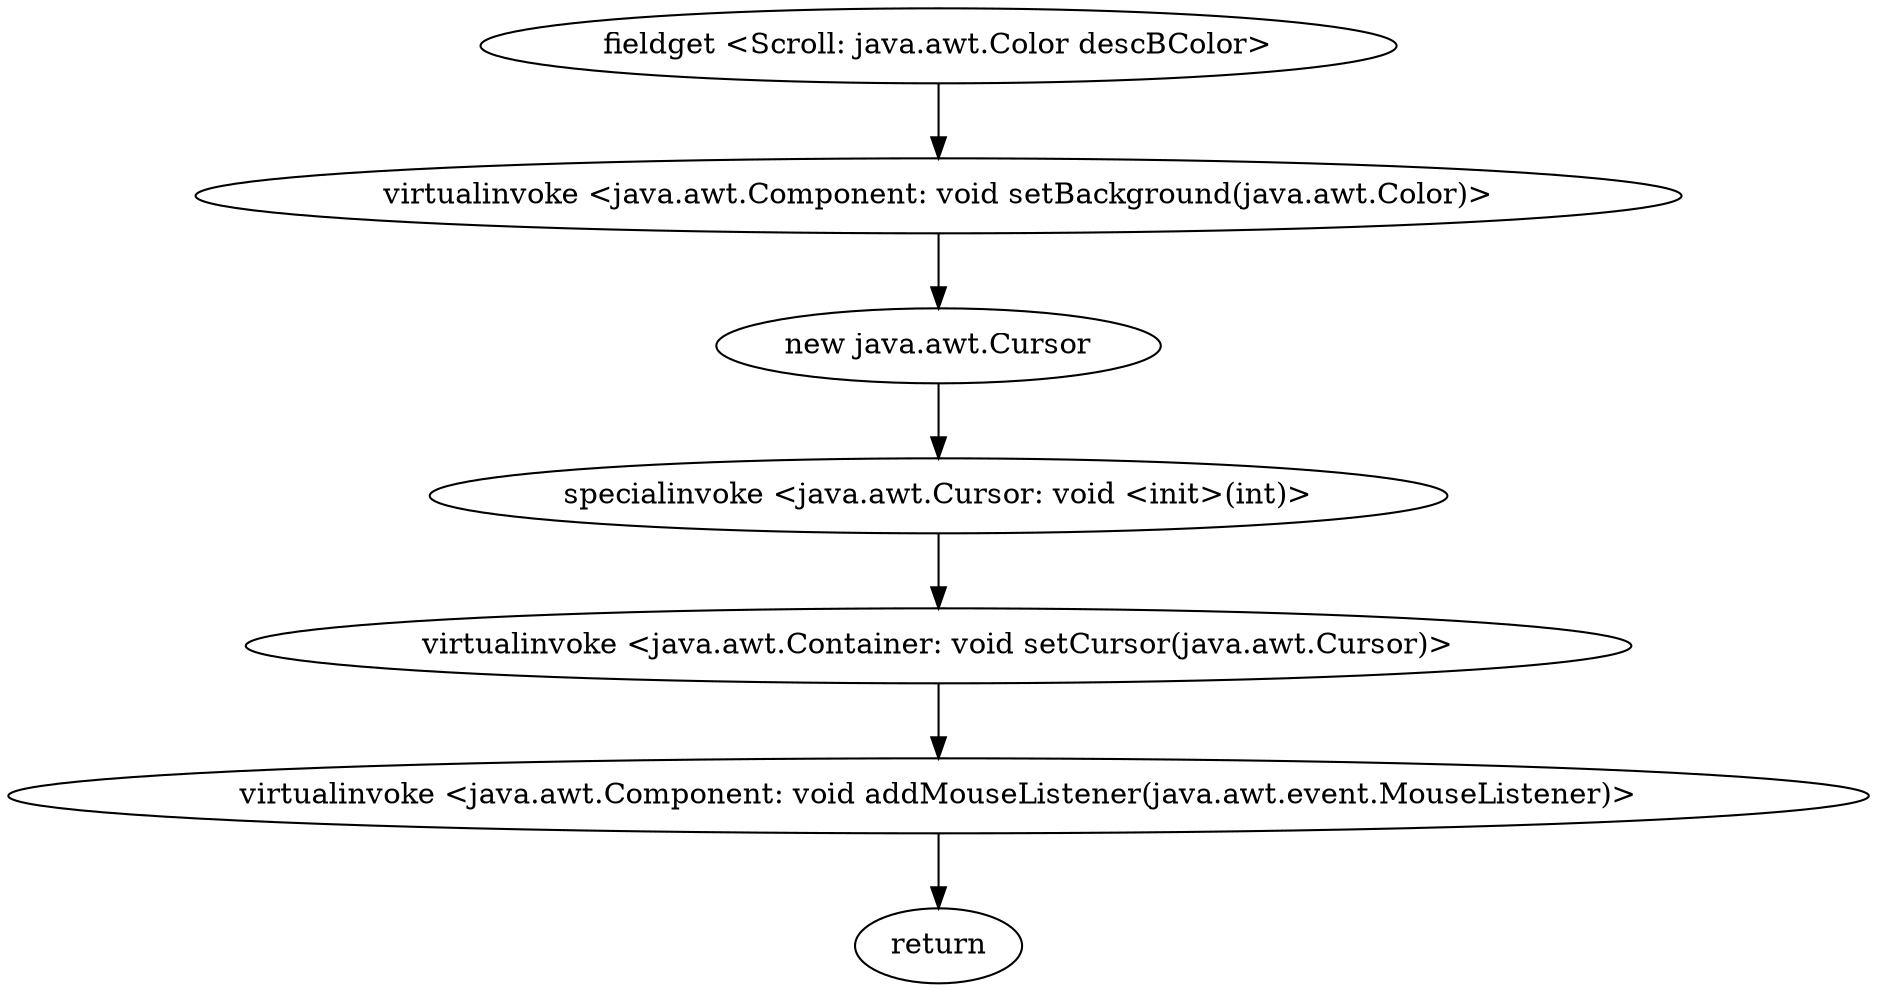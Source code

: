 digraph "" {
"fieldget <Scroll: java.awt.Color descBColor>";
 "fieldget <Scroll: java.awt.Color descBColor>"->"virtualinvoke <java.awt.Component: void setBackground(java.awt.Color)>";
 "virtualinvoke <java.awt.Component: void setBackground(java.awt.Color)>"->"new java.awt.Cursor";
 "new java.awt.Cursor"->"specialinvoke <java.awt.Cursor: void <init>(int)>";
 "specialinvoke <java.awt.Cursor: void <init>(int)>"->"virtualinvoke <java.awt.Container: void setCursor(java.awt.Cursor)>";
 "virtualinvoke <java.awt.Container: void setCursor(java.awt.Cursor)>"->"virtualinvoke <java.awt.Component: void addMouseListener(java.awt.event.MouseListener)>";
 "virtualinvoke <java.awt.Component: void addMouseListener(java.awt.event.MouseListener)>"->"return";
}
